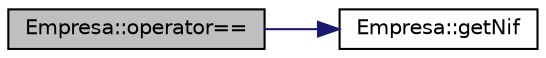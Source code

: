 digraph "Empresa::operator=="
{
  edge [fontname="Helvetica",fontsize="10",labelfontname="Helvetica",labelfontsize="10"];
  node [fontname="Helvetica",fontsize="10",shape=record];
  rankdir="LR";
  Node13 [label="Empresa::operator==",height=0.2,width=0.4,color="black", fillcolor="grey75", style="filled", fontcolor="black"];
  Node13 -> Node14 [color="midnightblue",fontsize="10",style="solid",fontname="Helvetica"];
  Node14 [label="Empresa::getNif",height=0.2,width=0.4,color="black", fillcolor="white", style="filled",URL="$class_empresa.html#a6ab12452496ccaea5493bd2c67824f09"];
}
